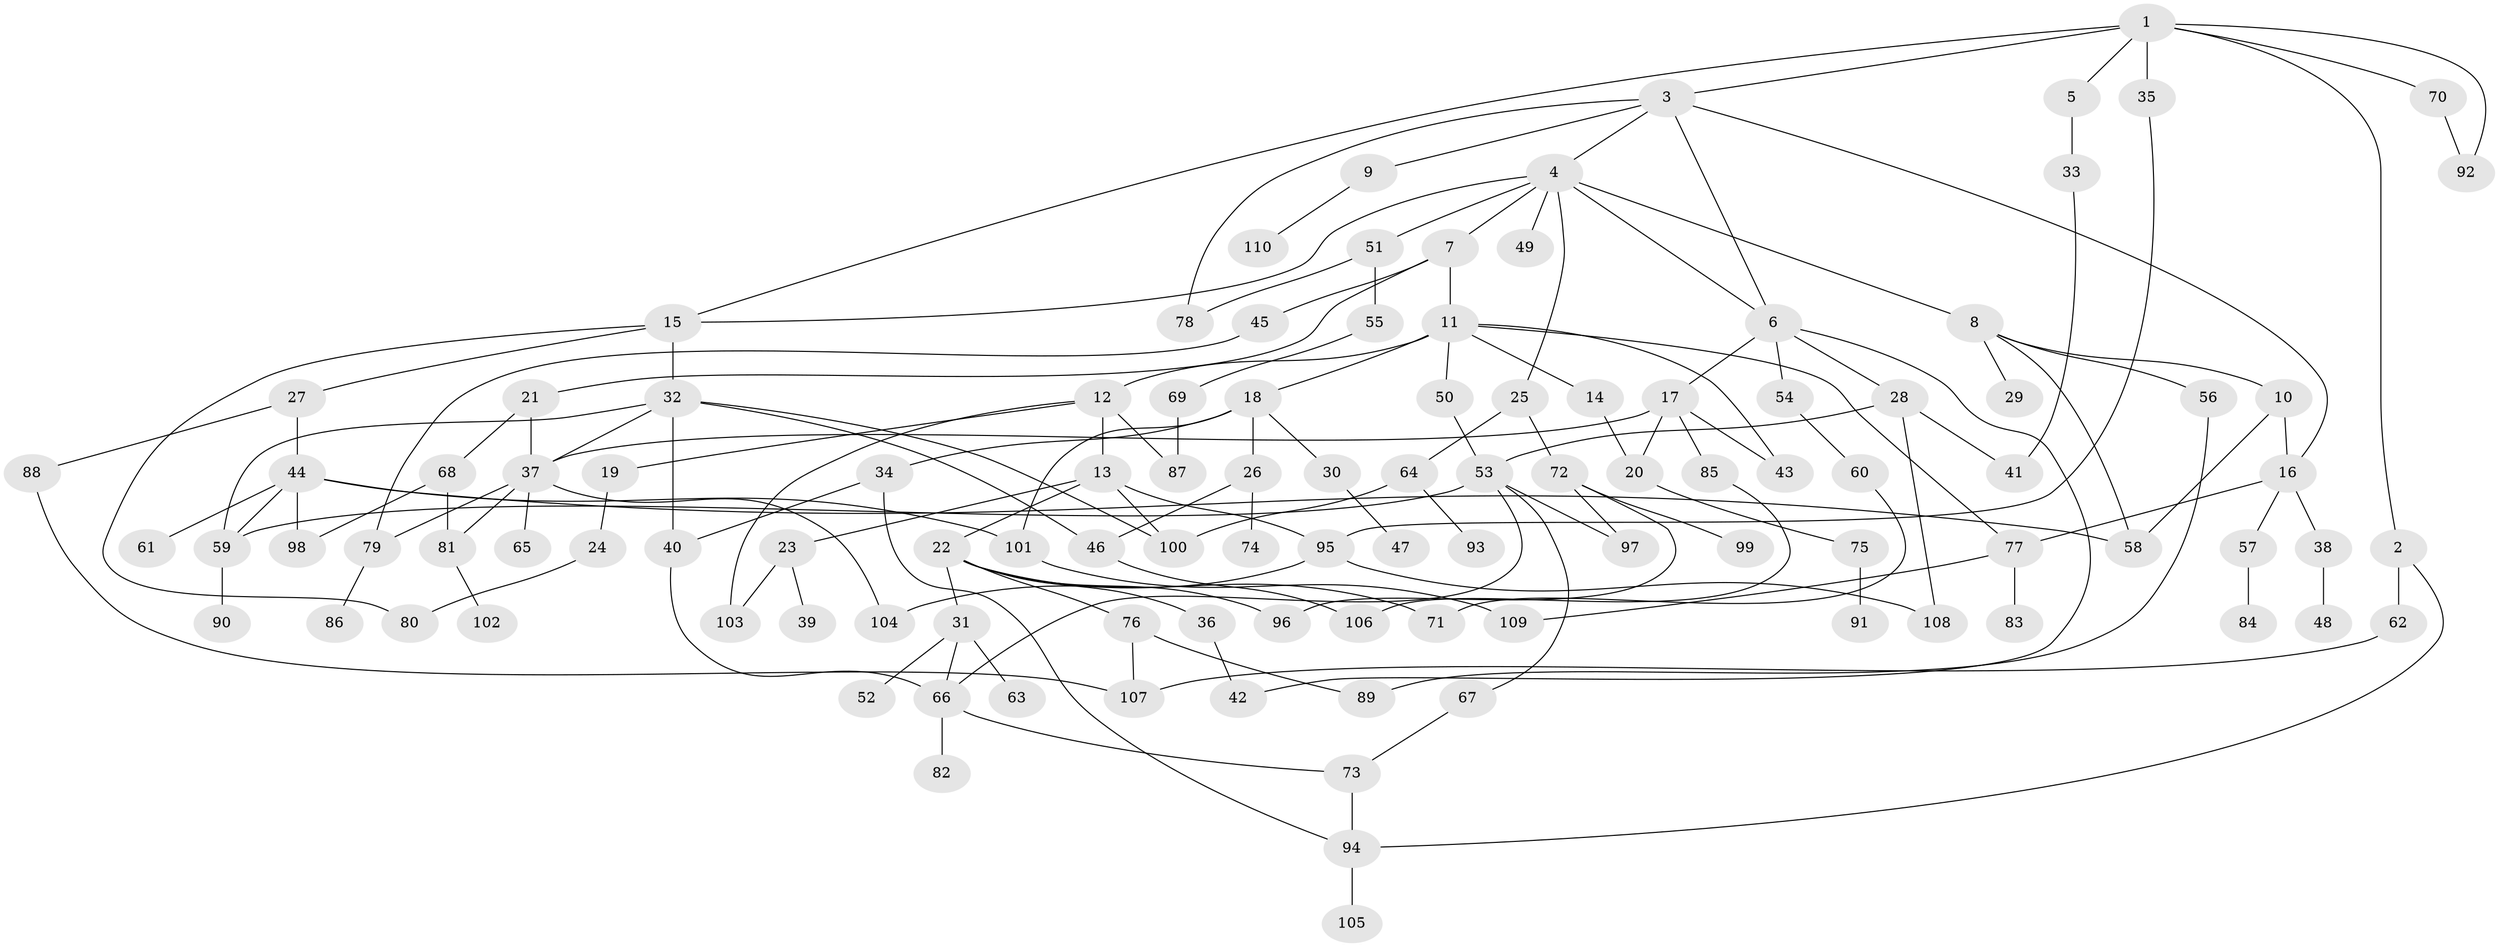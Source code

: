 // coarse degree distribution, {10: 0.013513513513513514, 3: 0.1891891891891892, 7: 0.06756756756756757, 2: 0.32432432432432434, 6: 0.08108108108108109, 9: 0.013513513513513514, 5: 0.02702702702702703, 1: 0.21621621621621623, 4: 0.05405405405405406, 8: 0.013513513513513514}
// Generated by graph-tools (version 1.1) at 2025/51/02/27/25 19:51:38]
// undirected, 110 vertices, 153 edges
graph export_dot {
graph [start="1"]
  node [color=gray90,style=filled];
  1;
  2;
  3;
  4;
  5;
  6;
  7;
  8;
  9;
  10;
  11;
  12;
  13;
  14;
  15;
  16;
  17;
  18;
  19;
  20;
  21;
  22;
  23;
  24;
  25;
  26;
  27;
  28;
  29;
  30;
  31;
  32;
  33;
  34;
  35;
  36;
  37;
  38;
  39;
  40;
  41;
  42;
  43;
  44;
  45;
  46;
  47;
  48;
  49;
  50;
  51;
  52;
  53;
  54;
  55;
  56;
  57;
  58;
  59;
  60;
  61;
  62;
  63;
  64;
  65;
  66;
  67;
  68;
  69;
  70;
  71;
  72;
  73;
  74;
  75;
  76;
  77;
  78;
  79;
  80;
  81;
  82;
  83;
  84;
  85;
  86;
  87;
  88;
  89;
  90;
  91;
  92;
  93;
  94;
  95;
  96;
  97;
  98;
  99;
  100;
  101;
  102;
  103;
  104;
  105;
  106;
  107;
  108;
  109;
  110;
  1 -- 2;
  1 -- 3;
  1 -- 5;
  1 -- 35;
  1 -- 70;
  1 -- 92;
  1 -- 15;
  2 -- 62;
  2 -- 94;
  3 -- 4;
  3 -- 9;
  3 -- 78;
  3 -- 6;
  3 -- 16;
  4 -- 6;
  4 -- 7;
  4 -- 8;
  4 -- 15;
  4 -- 25;
  4 -- 49;
  4 -- 51;
  5 -- 33;
  6 -- 17;
  6 -- 28;
  6 -- 42;
  6 -- 54;
  7 -- 11;
  7 -- 21;
  7 -- 45;
  8 -- 10;
  8 -- 29;
  8 -- 56;
  8 -- 58;
  9 -- 110;
  10 -- 16;
  10 -- 58;
  11 -- 12;
  11 -- 14;
  11 -- 18;
  11 -- 50;
  11 -- 77;
  11 -- 43;
  12 -- 13;
  12 -- 19;
  12 -- 103;
  12 -- 87;
  13 -- 22;
  13 -- 23;
  13 -- 95;
  13 -- 100;
  14 -- 20;
  15 -- 27;
  15 -- 32;
  15 -- 80;
  16 -- 38;
  16 -- 57;
  16 -- 77;
  17 -- 20;
  17 -- 37;
  17 -- 43;
  17 -- 85;
  18 -- 26;
  18 -- 30;
  18 -- 34;
  18 -- 101;
  19 -- 24;
  20 -- 75;
  21 -- 68;
  21 -- 37;
  22 -- 31;
  22 -- 36;
  22 -- 71;
  22 -- 76;
  22 -- 96;
  23 -- 39;
  23 -- 103;
  24 -- 80;
  25 -- 64;
  25 -- 72;
  26 -- 46;
  26 -- 74;
  27 -- 44;
  27 -- 88;
  28 -- 41;
  28 -- 53;
  28 -- 108;
  30 -- 47;
  31 -- 52;
  31 -- 63;
  31 -- 66;
  32 -- 46;
  32 -- 59;
  32 -- 37;
  32 -- 40;
  32 -- 100;
  33 -- 41;
  34 -- 40;
  34 -- 94;
  35 -- 95;
  36 -- 42;
  37 -- 65;
  37 -- 81;
  37 -- 104;
  37 -- 79;
  38 -- 48;
  40 -- 66;
  44 -- 59;
  44 -- 61;
  44 -- 98;
  44 -- 101;
  44 -- 58;
  45 -- 79;
  46 -- 106;
  50 -- 53;
  51 -- 55;
  51 -- 78;
  53 -- 67;
  53 -- 97;
  53 -- 59;
  53 -- 66;
  54 -- 60;
  55 -- 69;
  56 -- 89;
  57 -- 84;
  59 -- 90;
  60 -- 71;
  62 -- 107;
  64 -- 93;
  64 -- 100;
  66 -- 82;
  66 -- 73;
  67 -- 73;
  68 -- 81;
  68 -- 98;
  69 -- 87;
  70 -- 92;
  72 -- 96;
  72 -- 99;
  72 -- 97;
  73 -- 94;
  75 -- 91;
  76 -- 107;
  76 -- 89;
  77 -- 83;
  77 -- 109;
  79 -- 86;
  81 -- 102;
  85 -- 106;
  88 -- 107;
  94 -- 105;
  95 -- 108;
  95 -- 104;
  101 -- 109;
}
